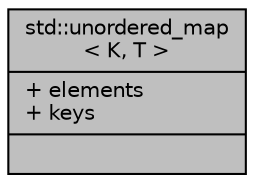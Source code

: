 digraph "std::unordered_map&lt; K, T &gt;"
{
  edge [fontname="Helvetica",fontsize="10",labelfontname="Helvetica",labelfontsize="10"];
  node [fontname="Helvetica",fontsize="10",shape=record];
  Node903 [label="{std::unordered_map\l\< K, T \>\n|+ elements\l+ keys\l|}",height=0.2,width=0.4,color="black", fillcolor="grey75", style="filled", fontcolor="black"];
}
